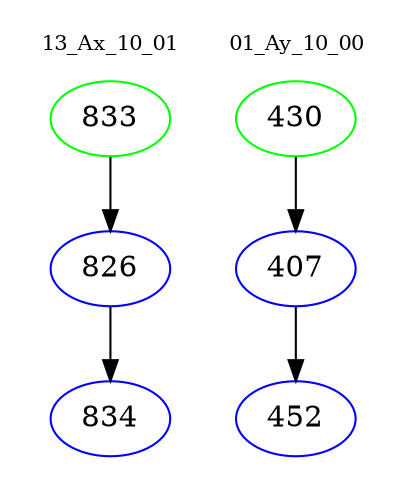 digraph{
subgraph cluster_0 {
color = white
label = "13_Ax_10_01";
fontsize=10;
T0_833 [label="833", color="green"]
T0_833 -> T0_826 [color="black"]
T0_826 [label="826", color="blue"]
T0_826 -> T0_834 [color="black"]
T0_834 [label="834", color="blue"]
}
subgraph cluster_1 {
color = white
label = "01_Ay_10_00";
fontsize=10;
T1_430 [label="430", color="green"]
T1_430 -> T1_407 [color="black"]
T1_407 [label="407", color="blue"]
T1_407 -> T1_452 [color="black"]
T1_452 [label="452", color="blue"]
}
}

